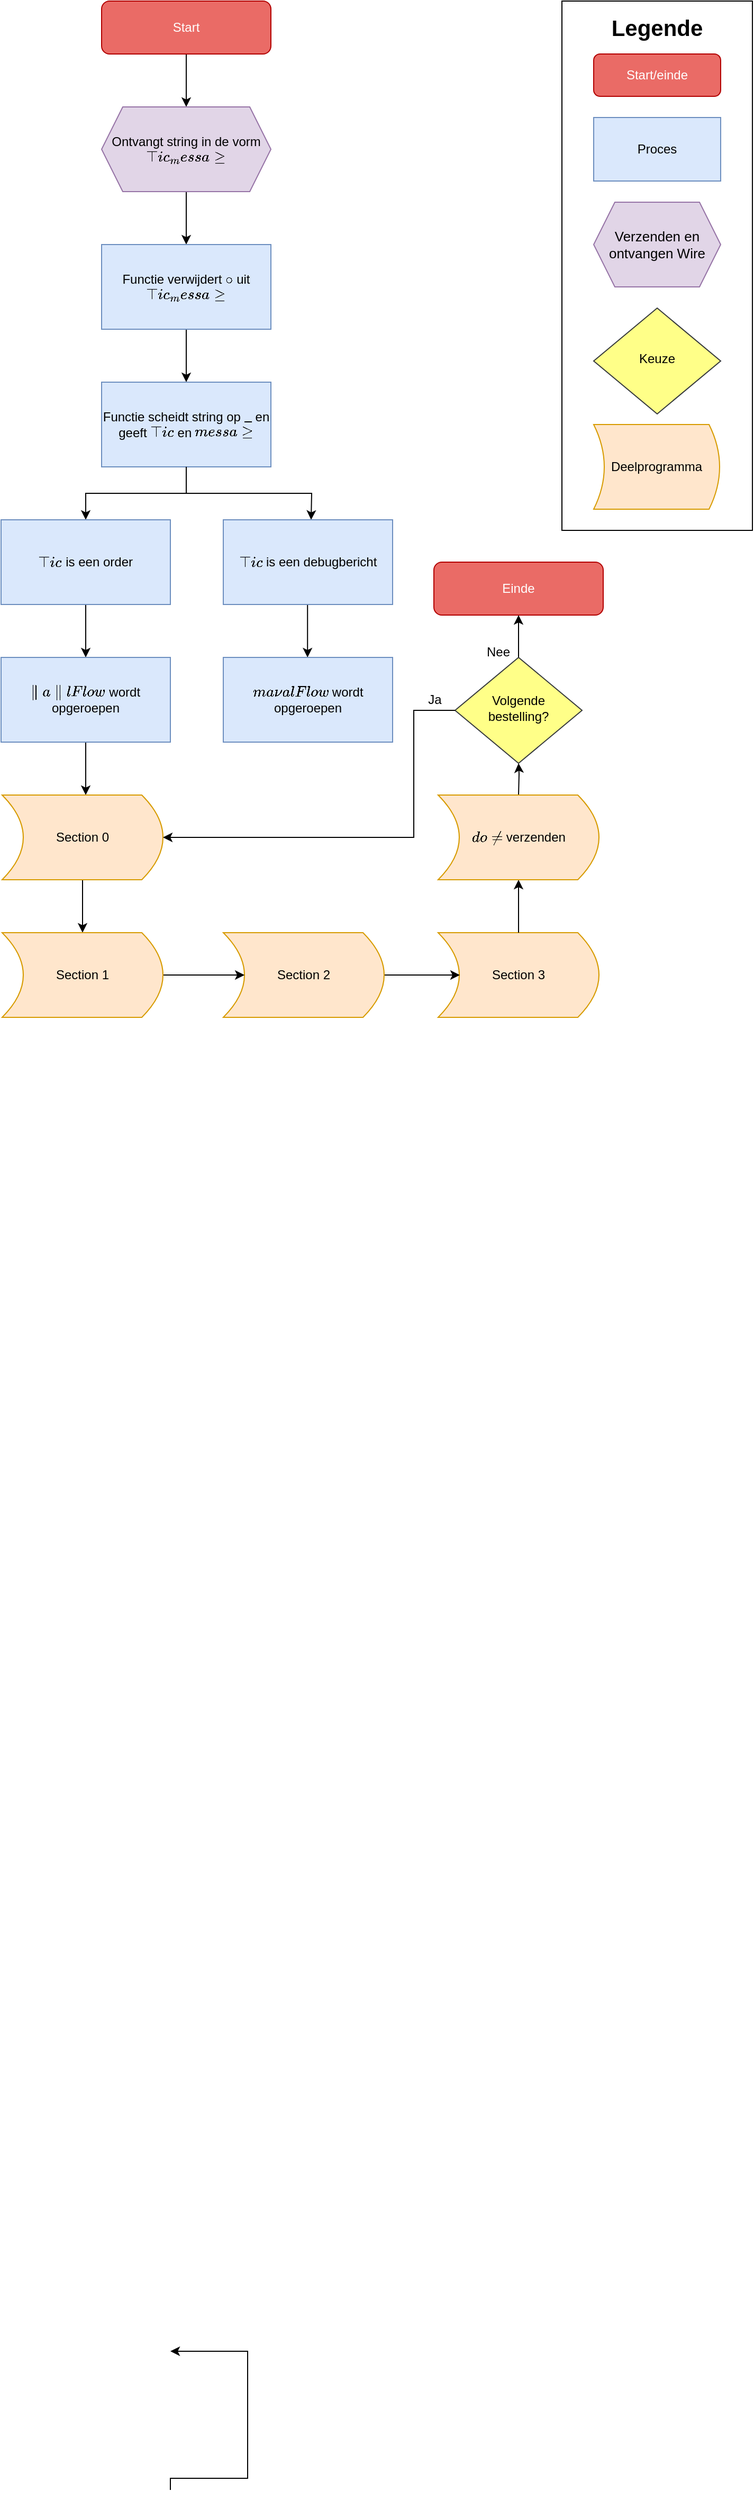 <mxfile version="18.0.6" type="device" pages="5"><diagram id="snxoj2B8UEFntWzTZE5-" name="Totaal"><mxGraphModel dx="1422" dy="878" grid="1" gridSize="10" guides="1" tooltips="1" connect="1" arrows="1" fold="1" page="1" pageScale="1" pageWidth="827" pageHeight="1169" math="0" shadow="0"><root><mxCell id="0"/><mxCell id="1" parent="0"/><mxCell id="0-sNsFFpY7Nw_86AA_R7-1" value="" style="rounded=0;whiteSpace=wrap;html=1;fontSize=12;fillColor=none;" parent="1" vertex="1"><mxGeometry x="610" y="40" width="180" height="500" as="geometry"/></mxCell><mxCell id="XBz2ZE8_phL2VlCkIvhs-12" value="Deelprogramma" style="shape=dataStorage;whiteSpace=wrap;html=1;fixedSize=1;fontSize=12;fillColor=#ffe6cc;size=10;direction=west;strokeColor=#d79b00;align=center;horizontal=1;verticalAlign=middle;" parent="1" vertex="1"><mxGeometry x="640" y="440" width="119" height="80" as="geometry"/></mxCell><mxCell id="XBz2ZE8_phL2VlCkIvhs-3" value="Section 3" style="shape=dataStorage;whiteSpace=wrap;html=1;fixedSize=1;direction=west;fillColor=#ffe6cc;strokeColor=#d79b00;" parent="1" vertex="1"><mxGeometry x="493" y="920" width="152" height="80" as="geometry"/></mxCell><mxCell id="XBz2ZE8_phL2VlCkIvhs-15" value="" style="edgeStyle=orthogonalEdgeStyle;rounded=0;orthogonalLoop=1;jettySize=auto;html=1;fontSize=20;entryX=0.865;entryY=0.5;entryDx=0;entryDy=0;entryPerimeter=0;" parent="1" source="XBz2ZE8_phL2VlCkIvhs-13" target="XBz2ZE8_phL2VlCkIvhs-3" edge="1"><mxGeometry relative="1" as="geometry"/></mxCell><mxCell id="XBz2ZE8_phL2VlCkIvhs-13" value="Section 2" style="shape=dataStorage;whiteSpace=wrap;html=1;fixedSize=1;direction=west;fillColor=#ffe6cc;strokeColor=#d79b00;size=20;" parent="1" vertex="1"><mxGeometry x="290" y="920" width="152" height="80" as="geometry"/></mxCell><mxCell id="0-sNsFFpY7Nw_86AA_R7-3" value="Start/einde" style="rounded=1;whiteSpace=wrap;html=1;fontSize=12;glass=0;strokeWidth=1;shadow=0;fillColor=#EA6B66;strokeColor=#B20000;fontColor=#ffffff;" parent="1" vertex="1"><mxGeometry x="640" y="90" width="120" height="40" as="geometry"/></mxCell><mxCell id="0-sNsFFpY7Nw_86AA_R7-4" value="&lt;div style=&quot;font-size: 21px;&quot;&gt;Legende&lt;/div&gt;" style="text;html=1;strokeColor=none;fillColor=none;align=center;verticalAlign=middle;whiteSpace=wrap;rounded=0;fontSize=21;fontStyle=1" parent="1" vertex="1"><mxGeometry x="645" y="50" width="110" height="30" as="geometry"/></mxCell><mxCell id="0-sNsFFpY7Nw_86AA_R7-5" value="&lt;div&gt;Proces&lt;/div&gt;" style="rounded=0;whiteSpace=wrap;html=1;fillColor=#dae8fc;strokeColor=#6c8ebf;" parent="1" vertex="1"><mxGeometry x="640" y="150" width="120" height="60" as="geometry"/></mxCell><mxCell id="0-sNsFFpY7Nw_86AA_R7-46" value="" style="edgeStyle=orthogonalEdgeStyle;rounded=0;orthogonalLoop=1;jettySize=auto;html=1;fontSize=12;" parent="1" source="0-sNsFFpY7Nw_86AA_R7-47" edge="1"><mxGeometry relative="1" as="geometry"><mxPoint x="255" y="140" as="targetPoint"/></mxGeometry></mxCell><mxCell id="0-sNsFFpY7Nw_86AA_R7-47" value="Start" style="rounded=1;whiteSpace=wrap;html=1;fontSize=12;glass=0;strokeWidth=1;shadow=0;fillColor=#EA6B66;strokeColor=#B20000;fontColor=#ffffff;" parent="1" vertex="1"><mxGeometry x="175" y="40" width="160" height="50" as="geometry"/></mxCell><mxCell id="0-sNsFFpY7Nw_86AA_R7-50" value="" style="edgeStyle=orthogonalEdgeStyle;rounded=0;orthogonalLoop=1;jettySize=auto;html=1;fontSize=12;" parent="1" edge="1"><mxGeometry relative="1" as="geometry"><mxPoint x="255" y="220" as="sourcePoint"/><mxPoint x="255" y="270" as="targetPoint"/></mxGeometry></mxCell><mxCell id="0-sNsFFpY7Nw_86AA_R7-57" value="Ontvangt string in de vorm `topic_message`" style="shape=hexagon;perimeter=hexagonPerimeter2;whiteSpace=wrap;html=1;fixedSize=1;fontSize=12;fillColor=#e1d5e7;strokeColor=#9673a6;" parent="1" vertex="1"><mxGeometry x="175" y="140" width="160" height="80" as="geometry"/></mxCell><mxCell id="0-sNsFFpY7Nw_86AA_R7-68" value="Verzenden en&lt;br&gt;ontvangen Wire" style="shape=hexagon;perimeter=hexagonPerimeter2;whiteSpace=wrap;html=1;fixedSize=1;fontSize=13;fillColor=#e1d5e7;strokeColor=#9673a6;" parent="1" vertex="1"><mxGeometry x="640" y="230" width="120" height="80" as="geometry"/></mxCell><mxCell id="0-sNsFFpY7Nw_86AA_R7-116" value="" style="edgeStyle=orthogonalEdgeStyle;rounded=0;orthogonalLoop=1;jettySize=auto;html=1;fontSize=12;" parent="1" source="0-sNsFFpY7Nw_86AA_R7-107" target="0-sNsFFpY7Nw_86AA_R7-109" edge="1"><mxGeometry relative="1" as="geometry"/></mxCell><mxCell id="0-sNsFFpY7Nw_86AA_R7-107" value="Functie verwijdert `@` uit `topic_message`" style="rounded=0;whiteSpace=wrap;html=1;fillColor=#dae8fc;strokeColor=#6c8ebf;" parent="1" vertex="1"><mxGeometry x="175" y="270" width="160" height="80" as="geometry"/></mxCell><mxCell id="8IKBZVnndHPAb16mlZTb-29" style="edgeStyle=orthogonalEdgeStyle;rounded=0;orthogonalLoop=1;jettySize=auto;html=1;" parent="1" source="0-sNsFFpY7Nw_86AA_R7-109" target="8IKBZVnndHPAb16mlZTb-11" edge="1"><mxGeometry relative="1" as="geometry"/></mxCell><mxCell id="0-sNsFFpY7Nw_86AA_R7-109" value="Functie scheidt string op `_` en geeft `topic` en `message`" style="rounded=0;whiteSpace=wrap;html=1;fillColor=#dae8fc;strokeColor=#6c8ebf;" parent="1" vertex="1"><mxGeometry x="175" y="400" width="160" height="80" as="geometry"/></mxCell><mxCell id="8IKBZVnndHPAb16mlZTb-31" style="edgeStyle=orthogonalEdgeStyle;rounded=0;orthogonalLoop=1;jettySize=auto;html=1;" parent="1" source="8IKBZVnndHPAb16mlZTb-11" target="8IKBZVnndHPAb16mlZTb-13" edge="1"><mxGeometry relative="1" as="geometry"/></mxCell><mxCell id="8IKBZVnndHPAb16mlZTb-11" value="`topic` is een order" style="rounded=0;whiteSpace=wrap;html=1;fillColor=#dae8fc;strokeColor=#6c8ebf;" parent="1" vertex="1"><mxGeometry x="80" y="530" width="160" height="80" as="geometry"/></mxCell><mxCell id="8IKBZVnndHPAb16mlZTb-30" style="edgeStyle=orthogonalEdgeStyle;rounded=0;orthogonalLoop=1;jettySize=auto;html=1;exitX=0.5;exitY=1;exitDx=0;exitDy=0;" parent="1" source="0-sNsFFpY7Nw_86AA_R7-109" edge="1"><mxGeometry relative="1" as="geometry"><mxPoint x="373" y="530" as="targetPoint"/></mxGeometry></mxCell><mxCell id="8IKBZVnndHPAb16mlZTb-34" style="edgeStyle=orthogonalEdgeStyle;rounded=0;orthogonalLoop=1;jettySize=auto;html=1;" parent="1" edge="1"><mxGeometry relative="1" as="geometry"><mxPoint x="369.6" y="610" as="sourcePoint"/><mxPoint x="369.6" y="660" as="targetPoint"/></mxGeometry></mxCell><mxCell id="8IKBZVnndHPAb16mlZTb-12" value="`topic` is een debugbericht" style="rounded=0;whiteSpace=wrap;html=1;fillColor=#dae8fc;strokeColor=#6c8ebf;" parent="1" vertex="1"><mxGeometry x="290" y="530" width="160" height="80" as="geometry"/></mxCell><mxCell id="8IKBZVnndHPAb16mlZTb-32" style="edgeStyle=orthogonalEdgeStyle;rounded=0;orthogonalLoop=1;jettySize=auto;html=1;" parent="1" source="8IKBZVnndHPAb16mlZTb-13" edge="1"><mxGeometry relative="1" as="geometry"><mxPoint x="160" y="790" as="targetPoint"/></mxGeometry></mxCell><mxCell id="8IKBZVnndHPAb16mlZTb-13" value="`normalFlow` wordt opgeroepen" style="rounded=0;whiteSpace=wrap;html=1;fillColor=#dae8fc;strokeColor=#6c8ebf;" parent="1" vertex="1"><mxGeometry x="80" y="660" width="160" height="80" as="geometry"/></mxCell><mxCell id="8IKBZVnndHPAb16mlZTb-14" value="`manualFlow` wordt opgeroepen" style="rounded=0;whiteSpace=wrap;html=1;fillColor=#dae8fc;strokeColor=#6c8ebf;" parent="1" vertex="1"><mxGeometry x="290" y="660" width="160" height="80" as="geometry"/></mxCell><mxCell id="XBz2ZE8_phL2VlCkIvhs-7" value="" style="edgeStyle=orthogonalEdgeStyle;rounded=0;orthogonalLoop=1;jettySize=auto;html=1;fontSize=20;" parent="1" target="s6jETUSOTq7WwiwWa1i_-3" edge="1"><mxGeometry relative="1" as="geometry"><mxPoint x="569" y="790" as="sourcePoint"/></mxGeometry></mxCell><mxCell id="8IKBZVnndHPAb16mlZTb-57" value="Einde" style="rounded=1;whiteSpace=wrap;html=1;fontSize=12;glass=0;strokeWidth=1;shadow=0;fillColor=#EA6B66;strokeColor=#B20000;fontColor=#ffffff;" parent="1" vertex="1"><mxGeometry x="489" y="570" width="160" height="50" as="geometry"/></mxCell><mxCell id="8IKBZVnndHPAb16mlZTb-60" value="Nee" style="text;html=1;strokeColor=none;fillColor=none;align=center;verticalAlign=middle;whiteSpace=wrap;rounded=0;" parent="1" vertex="1"><mxGeometry x="520" y="640" width="60" height="30" as="geometry"/></mxCell><mxCell id="8IKBZVnndHPAb16mlZTb-74" style="edgeStyle=orthogonalEdgeStyle;rounded=0;orthogonalLoop=1;jettySize=auto;html=1;entryX=1;entryY=0.5;entryDx=0;entryDy=0;exitX=1;exitY=0.5;exitDx=0;exitDy=0;" parent="1" edge="1"><mxGeometry relative="1" as="geometry"><mxPoint x="240" y="2391" as="sourcePoint"/><mxPoint x="240" y="2260" as="targetPoint"/><Array as="points"><mxPoint x="313" y="2380"/><mxPoint x="313" y="2260"/></Array></mxGeometry></mxCell><mxCell id="s6jETUSOTq7WwiwWa1i_-1" value="Keuze" style="rhombus;whiteSpace=wrap;html=1;shadow=0;fontFamily=Helvetica;fontSize=12;align=center;strokeWidth=1;spacing=6;spacingTop=-4;fillColor=#ffff88;strokeColor=#36393d;" parent="1" vertex="1"><mxGeometry x="640" y="330" width="120" height="100" as="geometry"/></mxCell><mxCell id="XBz2ZE8_phL2VlCkIvhs-8" value="" style="edgeStyle=orthogonalEdgeStyle;rounded=0;orthogonalLoop=1;jettySize=auto;html=1;fontSize=20;" parent="1" source="s6jETUSOTq7WwiwWa1i_-3" target="8IKBZVnndHPAb16mlZTb-57" edge="1"><mxGeometry relative="1" as="geometry"/></mxCell><mxCell id="s6jETUSOTq7WwiwWa1i_-3" value="Volgende bestelling?" style="rhombus;whiteSpace=wrap;html=1;shadow=0;fontFamily=Helvetica;fontSize=12;align=center;strokeWidth=1;spacing=6;spacingTop=-4;fillColor=#ffff88;strokeColor=#36393d;" parent="1" vertex="1"><mxGeometry x="509" y="660" width="120" height="100" as="geometry"/></mxCell><mxCell id="KIoX3UGTK_h7aHhXSeRS-2" value="" style="edgeStyle=orthogonalEdgeStyle;rounded=0;orthogonalLoop=1;jettySize=auto;html=1;" parent="1" source="G4EZ5Xn6siyvtiTRCxDQ-1" target="KIoX3UGTK_h7aHhXSeRS-1" edge="1"><mxGeometry relative="1" as="geometry"/></mxCell><mxCell id="G4EZ5Xn6siyvtiTRCxDQ-1" value="Section 0" style="shape=dataStorage;whiteSpace=wrap;html=1;fixedSize=1;direction=west;fillColor=#ffe6cc;strokeColor=#d79b00;" parent="1" vertex="1"><mxGeometry x="81" y="790" width="152" height="80" as="geometry"/></mxCell><mxCell id="XBz2ZE8_phL2VlCkIvhs-14" value="" style="edgeStyle=orthogonalEdgeStyle;rounded=0;orthogonalLoop=1;jettySize=auto;html=1;fontSize=20;entryX=0.868;entryY=0.5;entryDx=0;entryDy=0;entryPerimeter=0;" parent="1" source="KIoX3UGTK_h7aHhXSeRS-1" target="XBz2ZE8_phL2VlCkIvhs-13" edge="1"><mxGeometry relative="1" as="geometry"/></mxCell><mxCell id="KIoX3UGTK_h7aHhXSeRS-1" value="Section 1" style="shape=dataStorage;whiteSpace=wrap;html=1;fixedSize=1;direction=west;fillColor=#ffe6cc;strokeColor=#d79b00;" parent="1" vertex="1"><mxGeometry x="81" y="920" width="152" height="80" as="geometry"/></mxCell><mxCell id="XBz2ZE8_phL2VlCkIvhs-6" value="" style="edgeStyle=orthogonalEdgeStyle;rounded=0;orthogonalLoop=1;jettySize=auto;html=1;fontSize=20;" parent="1" source="XBz2ZE8_phL2VlCkIvhs-3" edge="1"><mxGeometry relative="1" as="geometry"><mxPoint x="569" y="870" as="targetPoint"/></mxGeometry></mxCell><mxCell id="XBz2ZE8_phL2VlCkIvhs-10" value="Ja" style="text;html=1;strokeColor=none;fillColor=none;align=center;verticalAlign=middle;whiteSpace=wrap;rounded=0;" parent="1" vertex="1"><mxGeometry x="460" y="685" width="60" height="30" as="geometry"/></mxCell><mxCell id="XBz2ZE8_phL2VlCkIvhs-11" value="" style="endArrow=classic;html=1;rounded=0;fontSize=20;exitX=0;exitY=0.5;exitDx=0;exitDy=0;entryX=0;entryY=0.5;entryDx=0;entryDy=0;" parent="1" source="s6jETUSOTq7WwiwWa1i_-3" target="G4EZ5Xn6siyvtiTRCxDQ-1" edge="1"><mxGeometry width="50" height="50" relative="1" as="geometry"><mxPoint x="460" y="690" as="sourcePoint"/><mxPoint x="470" y="220" as="targetPoint"/><Array as="points"><mxPoint x="470" y="710"/><mxPoint x="470" y="830"/></Array></mxGeometry></mxCell><mxCell id="93ecozdvy4TMbUEAxvA2-1" value="`done` verzenden" style="shape=dataStorage;whiteSpace=wrap;html=1;fixedSize=1;direction=west;fillColor=#ffe6cc;strokeColor=#d79b00;" parent="1" vertex="1"><mxGeometry x="493" y="790" width="152" height="80" as="geometry"/></mxCell></root></mxGraphModel></diagram><diagram id="WqolEcjmQSwNAkKQoDod" name="Verzenden"><mxGraphModel dx="1422" dy="878" grid="1" gridSize="10" guides="1" tooltips="1" connect="1" arrows="1" fold="1" page="1" pageScale="1" pageWidth="827" pageHeight="1169" math="0" shadow="0"><root><mxCell id="0"/><mxCell id="1" parent="0"/><mxCell id="4zG2lrABkxi1I2Z4a2c0-1" value="" style="edgeStyle=orthogonalEdgeStyle;rounded=0;orthogonalLoop=1;jettySize=auto;html=1;fontSize=12;" edge="1" parent="1" source="4zG2lrABkxi1I2Z4a2c0-2"><mxGeometry relative="1" as="geometry"><mxPoint x="414" y="170" as="targetPoint"/></mxGeometry></mxCell><mxCell id="4zG2lrABkxi1I2Z4a2c0-2" value="Start" style="rounded=1;whiteSpace=wrap;html=1;fontSize=12;glass=0;strokeWidth=1;shadow=0;fillColor=#EA6B66;strokeColor=#B20000;fontColor=#ffffff;" vertex="1" parent="1"><mxGeometry x="334" y="70" width="160" height="50" as="geometry"/></mxCell><mxCell id="4zG2lrABkxi1I2Z4a2c0-4" value="Einde" style="rounded=1;whiteSpace=wrap;html=1;fontSize=12;glass=0;strokeWidth=1;shadow=0;fillColor=#EA6B66;strokeColor=#B20000;fontColor=#ffffff;" vertex="1" parent="1"><mxGeometry x="334" y="700" width="160" height="50" as="geometry"/></mxCell><mxCell id="4zG2lrABkxi1I2Z4a2c0-6" value="`topic` wordt verzonden" style="shape=hexagon;perimeter=hexagonPerimeter2;whiteSpace=wrap;html=1;fixedSize=1;fontSize=12;fillColor=#e1d5e7;strokeColor=#9673a6;" vertex="1" parent="1"><mxGeometry x="334" y="440" width="160" height="80" as="geometry"/></mxCell><mxCell id="4zG2lrABkxi1I2Z4a2c0-7" value="" style="edgeStyle=orthogonalEdgeStyle;rounded=0;orthogonalLoop=1;jettySize=auto;html=1;fontSize=12;" edge="1" parent="1" source="4zG2lrABkxi1I2Z4a2c0-8" target="4zG2lrABkxi1I2Z4a2c0-4"><mxGeometry relative="1" as="geometry"/></mxCell><mxCell id="4zG2lrABkxi1I2Z4a2c0-8" value="`message` wordt verzonden" style="shape=hexagon;perimeter=hexagonPerimeter2;whiteSpace=wrap;html=1;fixedSize=1;fontSize=12;fillColor=#e1d5e7;strokeColor=#9673a6;" vertex="1" parent="1"><mxGeometry x="334" y="570" width="160" height="80" as="geometry"/></mxCell><mxCell id="jbeeL3EtHdYQZENyWnKP-1" value="" style="rounded=0;whiteSpace=wrap;html=1;fontSize=12;fillColor=none;" vertex="1" parent="1"><mxGeometry x="610" y="40" width="180" height="280" as="geometry"/></mxCell><mxCell id="jbeeL3EtHdYQZENyWnKP-2" value="Start/einde" style="rounded=1;whiteSpace=wrap;html=1;fontSize=12;glass=0;strokeWidth=1;shadow=0;fillColor=#EA6B66;strokeColor=#B20000;fontColor=#ffffff;" vertex="1" parent="1"><mxGeometry x="640" y="90" width="120" height="40" as="geometry"/></mxCell><mxCell id="jbeeL3EtHdYQZENyWnKP-3" value="&lt;div style=&quot;font-size: 21px;&quot;&gt;Legende&lt;/div&gt;" style="text;html=1;strokeColor=none;fillColor=none;align=center;verticalAlign=middle;whiteSpace=wrap;rounded=0;fontSize=21;fontStyle=1" vertex="1" parent="1"><mxGeometry x="645" y="50" width="110" height="30" as="geometry"/></mxCell><mxCell id="jbeeL3EtHdYQZENyWnKP-4" value="&lt;div&gt;Proces&lt;/div&gt;" style="rounded=0;whiteSpace=wrap;html=1;fillColor=#dae8fc;strokeColor=#6c8ebf;" vertex="1" parent="1"><mxGeometry x="640" y="150" width="120" height="60" as="geometry"/></mxCell><mxCell id="jbeeL3EtHdYQZENyWnKP-7" value="Verzenden en&lt;br&gt;ontvangen Wire" style="shape=hexagon;perimeter=hexagonPerimeter2;whiteSpace=wrap;html=1;fixedSize=1;fontSize=13;fillColor=#e1d5e7;strokeColor=#9673a6;" vertex="1" parent="1"><mxGeometry x="635" y="230" width="120" height="80" as="geometry"/></mxCell><mxCell id="jbeeL3EtHdYQZENyWnKP-15" value="" style="edgeStyle=orthogonalEdgeStyle;rounded=0;orthogonalLoop=1;jettySize=auto;html=1;" edge="1" parent="1" target="4zG2lrABkxi1I2Z4a2c0-8"><mxGeometry relative="1" as="geometry"><mxPoint x="414" y="520" as="sourcePoint"/></mxGeometry></mxCell><mxCell id="jbeeL3EtHdYQZENyWnKP-18" value="" style="edgeStyle=orthogonalEdgeStyle;rounded=0;orthogonalLoop=1;jettySize=auto;html=1;" edge="1" parent="1" source="jbeeL3EtHdYQZENyWnKP-16" target="jbeeL3EtHdYQZENyWnKP-17"><mxGeometry relative="1" as="geometry"/></mxCell><mxCell id="jbeeL3EtHdYQZENyWnKP-16" value="`topic` wordt aangevuld tot 32 bits met `@`" style="rounded=0;whiteSpace=wrap;html=1;fillColor=#dae8fc;strokeColor=#6c8ebf;" vertex="1" parent="1"><mxGeometry x="334" y="170" width="160" height="80" as="geometry"/></mxCell><mxCell id="jbeeL3EtHdYQZENyWnKP-19" value="" style="edgeStyle=orthogonalEdgeStyle;rounded=0;orthogonalLoop=1;jettySize=auto;html=1;" edge="1" parent="1" source="jbeeL3EtHdYQZENyWnKP-17" target="4zG2lrABkxi1I2Z4a2c0-6"><mxGeometry relative="1" as="geometry"/></mxCell><mxCell id="jbeeL3EtHdYQZENyWnKP-17" value="`message` wordt aangevuld tot 32 bits met `@`" style="rounded=0;whiteSpace=wrap;html=1;fillColor=#dae8fc;strokeColor=#6c8ebf;" vertex="1" parent="1"><mxGeometry x="334" y="310" width="160" height="80" as="geometry"/></mxCell></root></mxGraphModel></diagram><diagram id="jAiyrJc5FXPc6PoVznQG" name="Section0"><mxGraphModel dx="1185" dy="732" grid="1" gridSize="10" guides="1" tooltips="1" connect="1" arrows="1" fold="1" page="1" pageScale="1" pageWidth="827" pageHeight="1169" math="0" shadow="0"><root><mxCell id="0"/><mxCell id="1" parent="0"/><mxCell id="ZJGfb6zkT25A7IMvosee-4" style="edgeStyle=orthogonalEdgeStyle;rounded=0;orthogonalLoop=1;jettySize=auto;html=1;" edge="1" parent="1" source="ZJGfb6zkT25A7IMvosee-5"><mxGeometry relative="1" as="geometry"><mxPoint x="180" y="290" as="targetPoint"/></mxGeometry></mxCell><mxCell id="ZJGfb6zkT25A7IMvosee-5" value="`message` splitst op in silonummer en gewicht" style="rounded=0;whiteSpace=wrap;html=1;fillColor=#dae8fc;strokeColor=#6c8ebf;" vertex="1" parent="1"><mxGeometry x="100" y="160" width="160" height="80" as="geometry"/></mxCell><mxCell id="iDBtPMoELfprRDdjqNEc-12" value="" style="edgeStyle=orthogonalEdgeStyle;rounded=0;orthogonalLoop=1;jettySize=auto;html=1;" edge="1" parent="1" source="ZJGfb6zkT25A7IMvosee-6" target="iDBtPMoELfprRDdjqNEc-11"><mxGeometry relative="1" as="geometry"/></mxCell><mxCell id="ZJGfb6zkT25A7IMvosee-6" value="Variabelen en states worden gereset" style="rounded=0;whiteSpace=wrap;html=1;fillColor=#dae8fc;strokeColor=#6c8ebf;" vertex="1" parent="1"><mxGeometry x="100" y="560" width="160" height="80" as="geometry"/></mxCell><mxCell id="ZJGfb6zkT25A7IMvosee-7" style="edgeStyle=orthogonalEdgeStyle;rounded=0;orthogonalLoop=1;jettySize=auto;html=1;" edge="1" parent="1" source="ZJGfb6zkT25A7IMvosee-8" target="ZJGfb6zkT25A7IMvosee-6"><mxGeometry relative="1" as="geometry"/></mxCell><mxCell id="ZJGfb6zkT25A7IMvosee-8" value="Bean Bot gaat naar default stand" style="rounded=0;whiteSpace=wrap;html=1;fillColor=#dae8fc;strokeColor=#6c8ebf;" vertex="1" parent="1"><mxGeometry x="100" y="430" width="160" height="80" as="geometry"/></mxCell><mxCell id="ZJGfb6zkT25A7IMvosee-10" value="Transportbanden worden leeggemaakt" style="rounded=0;whiteSpace=wrap;html=1;fillColor=#dae8fc;strokeColor=#6c8ebf;" vertex="1" parent="1"><mxGeometry x="323" y="300" width="160" height="80" as="geometry"/></mxCell><mxCell id="ZJGfb6zkT25A7IMvosee-11" value="Ja" style="text;html=1;strokeColor=none;fillColor=none;align=center;verticalAlign=middle;whiteSpace=wrap;rounded=0;" vertex="1" parent="1"><mxGeometry x="140" y="380" width="60" height="30" as="geometry"/></mxCell><mxCell id="iDBtPMoELfprRDdjqNEc-13" value="" style="edgeStyle=orthogonalEdgeStyle;rounded=0;orthogonalLoop=1;jettySize=auto;html=1;" edge="1" parent="1" source="ZJGfb6zkT25A7IMvosee-13" target="ZJGfb6zkT25A7IMvosee-10"><mxGeometry relative="1" as="geometry"/></mxCell><mxCell id="iDBtPMoELfprRDdjqNEc-15" value="" style="edgeStyle=orthogonalEdgeStyle;rounded=0;orthogonalLoop=1;jettySize=auto;html=1;" edge="1" parent="1" source="ZJGfb6zkT25A7IMvosee-13" target="ZJGfb6zkT25A7IMvosee-8"><mxGeometry relative="1" as="geometry"/></mxCell><mxCell id="ZJGfb6zkT25A7IMvosee-13" value="Ordernummer is 1?" style="rhombus;whiteSpace=wrap;html=1;shadow=0;fontFamily=Helvetica;fontSize=12;align=center;strokeWidth=1;spacing=6;spacingTop=-4;fillColor=#ffff88;strokeColor=#36393d;" vertex="1" parent="1"><mxGeometry x="120" y="290" width="120" height="100" as="geometry"/></mxCell><mxCell id="iDBtPMoELfprRDdjqNEc-1" value="" style="rounded=0;whiteSpace=wrap;html=1;fontSize=12;fillColor=none;" vertex="1" parent="1"><mxGeometry x="610" y="40" width="180" height="310" as="geometry"/></mxCell><mxCell id="iDBtPMoELfprRDdjqNEc-2" value="Start/einde" style="rounded=1;whiteSpace=wrap;html=1;fontSize=12;glass=0;strokeWidth=1;shadow=0;fillColor=#EA6B66;strokeColor=#B20000;fontColor=#ffffff;" vertex="1" parent="1"><mxGeometry x="640" y="90" width="120" height="40" as="geometry"/></mxCell><mxCell id="iDBtPMoELfprRDdjqNEc-3" value="&lt;div style=&quot;font-size: 21px;&quot;&gt;Legende&lt;/div&gt;" style="text;html=1;strokeColor=none;fillColor=none;align=center;verticalAlign=middle;whiteSpace=wrap;rounded=0;fontSize=21;fontStyle=1" vertex="1" parent="1"><mxGeometry x="645" y="50" width="110" height="30" as="geometry"/></mxCell><mxCell id="iDBtPMoELfprRDdjqNEc-4" value="&lt;div&gt;Proces&lt;/div&gt;" style="rounded=0;whiteSpace=wrap;html=1;fillColor=#dae8fc;strokeColor=#6c8ebf;" vertex="1" parent="1"><mxGeometry x="640" y="150" width="120" height="60" as="geometry"/></mxCell><mxCell id="iDBtPMoELfprRDdjqNEc-8" value="Keuze" style="rhombus;whiteSpace=wrap;html=1;shadow=0;fontFamily=Helvetica;fontSize=12;align=center;strokeWidth=1;spacing=6;spacingTop=-4;fillColor=#ffff88;strokeColor=#36393d;" vertex="1" parent="1"><mxGeometry x="640" y="230" width="120" height="100" as="geometry"/></mxCell><mxCell id="iDBtPMoELfprRDdjqNEc-10" value="" style="edgeStyle=orthogonalEdgeStyle;rounded=0;orthogonalLoop=1;jettySize=auto;html=1;" edge="1" parent="1" source="iDBtPMoELfprRDdjqNEc-9" target="ZJGfb6zkT25A7IMvosee-5"><mxGeometry relative="1" as="geometry"/></mxCell><mxCell id="iDBtPMoELfprRDdjqNEc-9" value="Start" style="rounded=1;whiteSpace=wrap;html=1;fontSize=12;glass=0;strokeWidth=1;shadow=0;fillColor=#EA6B66;strokeColor=#B20000;fontColor=#ffffff;" vertex="1" parent="1"><mxGeometry x="100" y="70" width="160" height="40" as="geometry"/></mxCell><mxCell id="iDBtPMoELfprRDdjqNEc-11" value="Einde" style="rounded=1;whiteSpace=wrap;html=1;fontSize=12;glass=0;strokeWidth=1;shadow=0;fillColor=#EA6B66;strokeColor=#B20000;fontColor=#ffffff;" vertex="1" parent="1"><mxGeometry x="100" y="690" width="160" height="40" as="geometry"/></mxCell><mxCell id="iDBtPMoELfprRDdjqNEc-14" value="" style="endArrow=classic;html=1;rounded=0;exitX=0.479;exitY=0.989;exitDx=0;exitDy=0;exitPerimeter=0;entryX=1;entryY=0.5;entryDx=0;entryDy=0;" edge="1" parent="1" source="ZJGfb6zkT25A7IMvosee-10" target="ZJGfb6zkT25A7IMvosee-8"><mxGeometry width="50" height="50" relative="1" as="geometry"><mxPoint x="400" y="450" as="sourcePoint"/><mxPoint x="450" y="400" as="targetPoint"/><Array as="points"><mxPoint x="400" y="470"/></Array></mxGeometry></mxCell><mxCell id="iDBtPMoELfprRDdjqNEc-16" value="Nee" style="text;html=1;strokeColor=none;fillColor=none;align=center;verticalAlign=middle;whiteSpace=wrap;rounded=0;" vertex="1" parent="1"><mxGeometry x="220" y="310" width="60" height="30" as="geometry"/></mxCell></root></mxGraphModel></diagram><diagram id="WP8vRMcZ3f-KuvORDatP" name="Section12"><mxGraphModel dx="1422" dy="878" grid="1" gridSize="10" guides="1" tooltips="1" connect="1" arrows="1" fold="1" page="1" pageScale="1" pageWidth="827" pageHeight="1169" math="0" shadow="0"><root><mxCell id="0"/><mxCell id="1" parent="0"/><mxCell id="ebjGcMDFmWGOIbRxk8Ao-13" value="" style="rounded=1;whiteSpace=wrap;html=1;fillColor=none;" vertex="1" parent="1"><mxGeometry x="80" y="410" width="450" height="440" as="geometry"/></mxCell><mxCell id="5IDbNDfGUacj6lmGnwkd-12" value="" style="rounded=0;whiteSpace=wrap;html=1;fontSize=12;fillColor=none;" vertex="1" parent="1"><mxGeometry x="610" y="40" width="180" height="190" as="geometry"/></mxCell><mxCell id="5IDbNDfGUacj6lmGnwkd-13" value="Start/einde" style="rounded=1;whiteSpace=wrap;html=1;fontSize=12;glass=0;strokeWidth=1;shadow=0;fillColor=#EA6B66;strokeColor=#B20000;fontColor=#ffffff;" vertex="1" parent="1"><mxGeometry x="640" y="90" width="120" height="40" as="geometry"/></mxCell><mxCell id="5IDbNDfGUacj6lmGnwkd-14" value="&lt;div style=&quot;font-size: 21px;&quot;&gt;Legende&lt;/div&gt;" style="text;html=1;strokeColor=none;fillColor=none;align=center;verticalAlign=middle;whiteSpace=wrap;rounded=0;fontSize=21;fontStyle=1" vertex="1" parent="1"><mxGeometry x="645" y="50" width="110" height="30" as="geometry"/></mxCell><mxCell id="5IDbNDfGUacj6lmGnwkd-15" value="&lt;div&gt;Proces&lt;/div&gt;" style="rounded=0;whiteSpace=wrap;html=1;fillColor=#dae8fc;strokeColor=#6c8ebf;" vertex="1" parent="1"><mxGeometry x="640" y="150" width="120" height="60" as="geometry"/></mxCell><mxCell id="5IDbNDfGUacj6lmGnwkd-17" value="" style="edgeStyle=orthogonalEdgeStyle;rounded=0;orthogonalLoop=1;jettySize=auto;html=1;" edge="1" parent="1" source="5IDbNDfGUacj6lmGnwkd-18"><mxGeometry relative="1" as="geometry"><mxPoint x="180" y="160" as="targetPoint"/></mxGeometry></mxCell><mxCell id="5IDbNDfGUacj6lmGnwkd-18" value="Start" style="rounded=1;whiteSpace=wrap;html=1;fontSize=12;glass=0;strokeWidth=1;shadow=0;fillColor=#EA6B66;strokeColor=#B20000;fontColor=#ffffff;" vertex="1" parent="1"><mxGeometry x="100" y="60" width="160" height="40" as="geometry"/></mxCell><mxCell id="5IDbNDfGUacj6lmGnwkd-19" value="Einde" style="rounded=1;whiteSpace=wrap;html=1;fontSize=12;glass=0;strokeWidth=1;shadow=0;fillColor=#EA6B66;strokeColor=#B20000;fontColor=#ffffff;" vertex="1" parent="1"><mxGeometry x="340" y="350" width="160" height="40" as="geometry"/></mxCell><mxCell id="RmvKME1gERAq61X7Ihj8-2" value="" style="edgeStyle=orthogonalEdgeStyle;rounded=0;orthogonalLoop=1;jettySize=auto;html=1;" edge="1" parent="1" source="K7hXK1ag7tyaRdYsO2Ri-1" target="RmvKME1gERAq61X7Ihj8-1"><mxGeometry relative="1" as="geometry"/></mxCell><mxCell id="K7hXK1ag7tyaRdYsO2Ri-1" value="Band 1 juiste positie" style="rounded=0;whiteSpace=wrap;html=1;fillColor=#dae8fc;strokeColor=#6c8ebf;" vertex="1" parent="1"><mxGeometry x="100" y="160" width="160" height="80" as="geometry"/></mxCell><mxCell id="ebjGcMDFmWGOIbRxk8Ao-6" value="" style="edgeStyle=orthogonalEdgeStyle;rounded=0;orthogonalLoop=1;jettySize=auto;html=1;" edge="1" parent="1" source="RmvKME1gERAq61X7Ihj8-1" target="ebjGcMDFmWGOIbRxk8Ao-1"><mxGeometry relative="1" as="geometry"/></mxCell><mxCell id="RmvKME1gERAq61X7Ihj8-1" value="Band 1 zakt in de silo" style="rounded=0;whiteSpace=wrap;html=1;fillColor=#dae8fc;strokeColor=#6c8ebf;" vertex="1" parent="1"><mxGeometry x="100" y="300" width="160" height="80" as="geometry"/></mxCell><mxCell id="ebjGcMDFmWGOIbRxk8Ao-7" value="" style="edgeStyle=orthogonalEdgeStyle;rounded=0;orthogonalLoop=1;jettySize=auto;html=1;" edge="1" parent="1" source="ebjGcMDFmWGOIbRxk8Ao-1" target="ebjGcMDFmWGOIbRxk8Ao-2"><mxGeometry relative="1" as="geometry"/></mxCell><mxCell id="ebjGcMDFmWGOIbRxk8Ao-1" value="Tweede band draait rond as" style="rounded=0;whiteSpace=wrap;html=1;fillColor=#dae8fc;strokeColor=#6c8ebf;" vertex="1" parent="1"><mxGeometry x="100" y="440" width="160" height="80" as="geometry"/></mxCell><mxCell id="ebjGcMDFmWGOIbRxk8Ao-8" value="" style="edgeStyle=orthogonalEdgeStyle;rounded=0;orthogonalLoop=1;jettySize=auto;html=1;" edge="1" parent="1" source="ebjGcMDFmWGOIbRxk8Ao-2" target="ebjGcMDFmWGOIbRxk8Ao-3"><mxGeometry relative="1" as="geometry"/></mxCell><mxCell id="ebjGcMDFmWGOIbRxk8Ao-2" value="Afstandssensor detecteert kleinere afstand als container ervoor staat" style="rounded=0;whiteSpace=wrap;html=1;fillColor=#dae8fc;strokeColor=#6c8ebf;" vertex="1" parent="1"><mxGeometry x="100" y="584.5" width="160" height="80" as="geometry"/></mxCell><mxCell id="ebjGcMDFmWGOIbRxk8Ao-9" value="" style="edgeStyle=orthogonalEdgeStyle;rounded=0;orthogonalLoop=1;jettySize=auto;html=1;" edge="1" parent="1" source="ebjGcMDFmWGOIbRxk8Ao-3" target="ebjGcMDFmWGOIbRxk8Ao-4"><mxGeometry relative="1" as="geometry"/></mxCell><mxCell id="ebjGcMDFmWGOIbRxk8Ao-3" value="Positie tweede band wordt vastgelegd" style="rounded=0;whiteSpace=wrap;html=1;fillColor=#dae8fc;strokeColor=#6c8ebf;" vertex="1" parent="1"><mxGeometry x="100" y="730" width="160" height="80" as="geometry"/></mxCell><mxCell id="ebjGcMDFmWGOIbRxk8Ao-10" value="" style="edgeStyle=orthogonalEdgeStyle;rounded=0;orthogonalLoop=1;jettySize=auto;html=1;" edge="1" parent="1" source="ebjGcMDFmWGOIbRxk8Ao-4" target="ebjGcMDFmWGOIbRxk8Ao-5"><mxGeometry relative="1" as="geometry"/></mxCell><mxCell id="ebjGcMDFmWGOIbRxk8Ao-4" value="Tweede band start met draaien" style="rounded=0;whiteSpace=wrap;html=1;fillColor=#dae8fc;strokeColor=#6c8ebf;" vertex="1" parent="1"><mxGeometry x="340" y="730" width="160" height="80" as="geometry"/></mxCell><mxCell id="ebjGcMDFmWGOIbRxk8Ao-11" value="" style="edgeStyle=orthogonalEdgeStyle;rounded=0;orthogonalLoop=1;jettySize=auto;html=1;" edge="1" parent="1" source="ebjGcMDFmWGOIbRxk8Ao-5" target="5IDbNDfGUacj6lmGnwkd-19"><mxGeometry relative="1" as="geometry"/></mxCell><mxCell id="ebjGcMDFmWGOIbRxk8Ao-5" value="Eerste band start met draaien" style="rounded=0;whiteSpace=wrap;html=1;fillColor=#dae8fc;strokeColor=#6c8ebf;" vertex="1" parent="1"><mxGeometry x="340" y="585" width="160" height="80" as="geometry"/></mxCell><mxCell id="ebjGcMDFmWGOIbRxk8Ao-12" value="" style="rounded=1;whiteSpace=wrap;html=1;fillColor=none;" vertex="1" parent="1"><mxGeometry x="80" y="120" width="200" height="280" as="geometry"/></mxCell><mxCell id="ebjGcMDFmWGOIbRxk8Ao-15" value="Section 2" style="text;html=1;strokeColor=none;fillColor=none;align=center;verticalAlign=middle;whiteSpace=wrap;rounded=0;fontSize=20;" vertex="1" parent="1"><mxGeometry x="270" y="410" width="90" height="30" as="geometry"/></mxCell><mxCell id="ebjGcMDFmWGOIbRxk8Ao-17" value="Section 1" style="text;html=1;strokeColor=none;fillColor=none;align=center;verticalAlign=middle;whiteSpace=wrap;rounded=0;fontSize=20;" vertex="1" parent="1"><mxGeometry x="90" y="120" width="90" height="30" as="geometry"/></mxCell></root></mxGraphModel></diagram><diagram id="zSxw3YJtJOyBHYJ0mPbs" name="Section3"><mxGraphModel dx="1673" dy="4540" grid="1" gridSize="10" guides="1" tooltips="1" connect="1" arrows="1" fold="1" page="1" pageScale="1" pageWidth="827" pageHeight="1169" math="0" shadow="0"><root><mxCell id="0"/><mxCell id="1" parent="0"/><mxCell id="no3yqpO03AnwZmxzw9Lb-2" value="" style="edgeStyle=orthogonalEdgeStyle;rounded=0;orthogonalLoop=1;jettySize=auto;html=1;fontSize=12;" edge="1" parent="1" source="no3yqpO03AnwZmxzw9Lb-1" target="7J8xkFaHjSmzbuUXl4aR-6"><mxGeometry relative="1" as="geometry"/></mxCell><mxCell id="no3yqpO03AnwZmxzw9Lb-1" value="`done` verzenden" style="shape=dataStorage;whiteSpace=wrap;html=1;fixedSize=1;direction=west;fillColor=#ffe6cc;strokeColor=#d79b00;" vertex="1" parent="1"><mxGeometry x="334" y="-3110" width="152" height="80" as="geometry"/></mxCell><mxCell id="7J8xkFaHjSmzbuUXl4aR-1" style="edgeStyle=orthogonalEdgeStyle;rounded=0;orthogonalLoop=1;jettySize=auto;html=1;" edge="1" parent="1" source="7J8xkFaHjSmzbuUXl4aR-2" target="7J8xkFaHjSmzbuUXl4aR-4"><mxGeometry relative="1" as="geometry"/></mxCell><mxCell id="7J8xkFaHjSmzbuUXl4aR-2" value="Tweede band start met draaien" style="rounded=0;whiteSpace=wrap;html=1;fillColor=#dae8fc;strokeColor=#6c8ebf;" vertex="1" parent="1"><mxGeometry x="120" y="-3390" width="160" height="80" as="geometry"/></mxCell><mxCell id="7J8xkFaHjSmzbuUXl4aR-3" style="edgeStyle=orthogonalEdgeStyle;rounded=0;orthogonalLoop=1;jettySize=auto;html=1;" edge="1" parent="1" source="7J8xkFaHjSmzbuUXl4aR-4" target="7J8xkFaHjSmzbuUXl4aR-6"><mxGeometry relative="1" as="geometry"/></mxCell><mxCell id="7J8xkFaHjSmzbuUXl4aR-4" value="Eerste band start met draaien" style="rounded=0;whiteSpace=wrap;html=1;fillColor=#dae8fc;strokeColor=#6c8ebf;" vertex="1" parent="1"><mxGeometry x="120" y="-3250" width="160" height="80" as="geometry"/></mxCell><mxCell id="7J8xkFaHjSmzbuUXl4aR-5" value="" style="edgeStyle=orthogonalEdgeStyle;rounded=0;orthogonalLoop=1;jettySize=auto;html=1;" edge="1" parent="1" source="7J8xkFaHjSmzbuUXl4aR-6" target="7J8xkFaHjSmzbuUXl4aR-14"><mxGeometry relative="1" as="geometry"/></mxCell><mxCell id="7J8xkFaHjSmzbuUXl4aR-6" value="Massa wordt gemeten" style="rounded=0;whiteSpace=wrap;html=1;fillColor=#dae8fc;strokeColor=#6c8ebf;" vertex="1" parent="1"><mxGeometry x="120" y="-3110" width="160" height="80" as="geometry"/></mxCell><mxCell id="7J8xkFaHjSmzbuUXl4aR-7" style="edgeStyle=orthogonalEdgeStyle;rounded=0;orthogonalLoop=1;jettySize=auto;html=1;" edge="1" parent="1" source="7J8xkFaHjSmzbuUXl4aR-8" target="7J8xkFaHjSmzbuUXl4aR-9"><mxGeometry relative="1" as="geometry"/></mxCell><mxCell id="7J8xkFaHjSmzbuUXl4aR-8" value="Tweede band stopt met draaien" style="rounded=0;whiteSpace=wrap;html=1;fillColor=#dae8fc;strokeColor=#6c8ebf;" vertex="1" parent="1"><mxGeometry x="120" y="-2840" width="160" height="80" as="geometry"/></mxCell><mxCell id="Yh8oH74cFU8HzioJcGN0-11" value="" style="edgeStyle=orthogonalEdgeStyle;rounded=0;orthogonalLoop=1;jettySize=auto;html=1;fontSize=20;" edge="1" parent="1" source="7J8xkFaHjSmzbuUXl4aR-9" target="Yh8oH74cFU8HzioJcGN0-10"><mxGeometry relative="1" as="geometry"/></mxCell><mxCell id="7J8xkFaHjSmzbuUXl4aR-9" value="Eerste band stopt met draaien" style="rounded=0;whiteSpace=wrap;html=1;fillColor=#dae8fc;strokeColor=#6c8ebf;" vertex="1" parent="1"><mxGeometry x="120" y="-2710" width="160" height="80" as="geometry"/></mxCell><mxCell id="7J8xkFaHjSmzbuUXl4aR-10" style="edgeStyle=orthogonalEdgeStyle;rounded=0;orthogonalLoop=1;jettySize=auto;html=1;entryX=0.5;entryY=0;entryDx=0;entryDy=0;" edge="1" parent="1"><mxGeometry relative="1" as="geometry"><mxPoint x="200" y="-2889" as="sourcePoint"/><mxPoint x="200" y="-2840" as="targetPoint"/></mxGeometry></mxCell><mxCell id="7J8xkFaHjSmzbuUXl4aR-12" value="Ja" style="text;html=1;strokeColor=none;fillColor=none;align=center;verticalAlign=middle;whiteSpace=wrap;rounded=0;" vertex="1" parent="1"><mxGeometry x="180" y="-2900" width="60" height="30" as="geometry"/></mxCell><mxCell id="7J8xkFaHjSmzbuUXl4aR-13" value="Nee" style="text;html=1;strokeColor=none;fillColor=none;align=center;verticalAlign=middle;whiteSpace=wrap;rounded=0;" vertex="1" parent="1"><mxGeometry x="250" y="-2960" width="40" height="20" as="geometry"/></mxCell><mxCell id="Yh8oH74cFU8HzioJcGN0-5" value="" style="edgeStyle=orthogonalEdgeStyle;rounded=0;orthogonalLoop=1;jettySize=auto;html=1;fontSize=20;" edge="1" parent="1" source="7J8xkFaHjSmzbuUXl4aR-14" target="Yh8oH74cFU8HzioJcGN0-4"><mxGeometry relative="1" as="geometry"/></mxCell><mxCell id="7J8xkFaHjSmzbuUXl4aR-14" value="Bestelde massa voldaan?" style="rhombus;whiteSpace=wrap;html=1;shadow=0;fontFamily=Helvetica;fontSize=12;align=center;strokeWidth=1;spacing=6;spacingTop=-4;fillColor=#ffff88;strokeColor=#36393d;" vertex="1" parent="1"><mxGeometry x="140" y="-2990" width="120" height="100" as="geometry"/></mxCell><mxCell id="UTLIiV2dsxrWGg8XKI1n-1" value="" style="rounded=0;whiteSpace=wrap;html=1;fontSize=12;fillColor=none;" vertex="1" parent="1"><mxGeometry x="610" y="-3470" width="180" height="410" as="geometry"/></mxCell><mxCell id="UTLIiV2dsxrWGg8XKI1n-2" value="Start/einde" style="rounded=1;whiteSpace=wrap;html=1;fontSize=12;glass=0;strokeWidth=1;shadow=0;fillColor=#EA6B66;strokeColor=#B20000;fontColor=#ffffff;" vertex="1" parent="1"><mxGeometry x="640" y="-3420" width="120" height="40" as="geometry"/></mxCell><mxCell id="UTLIiV2dsxrWGg8XKI1n-3" value="&lt;div style=&quot;font-size: 21px;&quot;&gt;Legende&lt;/div&gt;" style="text;html=1;strokeColor=none;fillColor=none;align=center;verticalAlign=middle;whiteSpace=wrap;rounded=0;fontSize=21;fontStyle=1" vertex="1" parent="1"><mxGeometry x="645" y="-3460" width="110" height="30" as="geometry"/></mxCell><mxCell id="UTLIiV2dsxrWGg8XKI1n-4" value="&lt;div&gt;Proces&lt;/div&gt;" style="rounded=0;whiteSpace=wrap;html=1;fillColor=#dae8fc;strokeColor=#6c8ebf;" vertex="1" parent="1"><mxGeometry x="640" y="-3360" width="120" height="60" as="geometry"/></mxCell><mxCell id="UTLIiV2dsxrWGg8XKI1n-5" value="Keuze" style="rhombus;whiteSpace=wrap;html=1;shadow=0;fontFamily=Helvetica;fontSize=12;align=center;strokeWidth=1;spacing=6;spacingTop=-4;fillColor=#ffff88;strokeColor=#36393d;" vertex="1" parent="1"><mxGeometry x="640" y="-3280" width="120" height="100" as="geometry"/></mxCell><mxCell id="Yh8oH74cFU8HzioJcGN0-2" value="" style="edgeStyle=orthogonalEdgeStyle;rounded=0;orthogonalLoop=1;jettySize=auto;html=1;fontSize=20;" edge="1" parent="1" source="Yh8oH74cFU8HzioJcGN0-1" target="7J8xkFaHjSmzbuUXl4aR-2"><mxGeometry relative="1" as="geometry"/></mxCell><mxCell id="Yh8oH74cFU8HzioJcGN0-1" value="Start" style="rounded=1;whiteSpace=wrap;html=1;fontSize=12;glass=0;strokeWidth=1;shadow=0;fillColor=#EA6B66;strokeColor=#B20000;fontColor=#ffffff;" vertex="1" parent="1"><mxGeometry x="120" y="-3480" width="160" height="40" as="geometry"/></mxCell><mxCell id="Yh8oH74cFU8HzioJcGN0-7" value="" style="edgeStyle=orthogonalEdgeStyle;rounded=0;orthogonalLoop=1;jettySize=auto;html=1;fontSize=20;" edge="1" parent="1" source="Yh8oH74cFU8HzioJcGN0-4"><mxGeometry relative="1" as="geometry"><mxPoint x="414" y="-3030" as="targetPoint"/></mxGeometry></mxCell><mxCell id="Yh8oH74cFU8HzioJcGN0-4" value="Kleur wordt opgemeten" style="rounded=0;whiteSpace=wrap;html=1;fillColor=#dae8fc;strokeColor=#6c8ebf;" vertex="1" parent="1"><mxGeometry x="334" y="-2980" width="160" height="80" as="geometry"/></mxCell><mxCell id="Yh8oH74cFU8HzioJcGN0-8" value="" style="edgeStyle=orthogonalEdgeStyle;rounded=0;orthogonalLoop=1;jettySize=auto;html=1;fontSize=20;exitX=0.862;exitY=0.502;exitDx=0;exitDy=0;exitPerimeter=0;" edge="1" parent="1" source="no3yqpO03AnwZmxzw9Lb-1" target="7J8xkFaHjSmzbuUXl4aR-6"><mxGeometry relative="1" as="geometry"><mxPoint x="334" y="-3070" as="sourcePoint"/></mxGeometry></mxCell><mxCell id="Yh8oH74cFU8HzioJcGN0-10" value="Einde" style="rounded=1;whiteSpace=wrap;html=1;fontSize=12;glass=0;strokeWidth=1;shadow=0;fillColor=#EA6B66;strokeColor=#B20000;fontColor=#ffffff;" vertex="1" parent="1"><mxGeometry x="120" y="-2580" width="160" height="40" as="geometry"/></mxCell><mxCell id="NXAjptt9qvhv651xcTpl-1" value="Deelprogramma" style="shape=dataStorage;whiteSpace=wrap;html=1;fixedSize=1;fontSize=12;fillColor=#ffe6cc;size=10;direction=west;strokeColor=#d79b00;align=center;horizontal=1;verticalAlign=middle;" vertex="1" parent="1"><mxGeometry x="645" y="-3160" width="119" height="80" as="geometry"/></mxCell></root></mxGraphModel></diagram></mxfile>